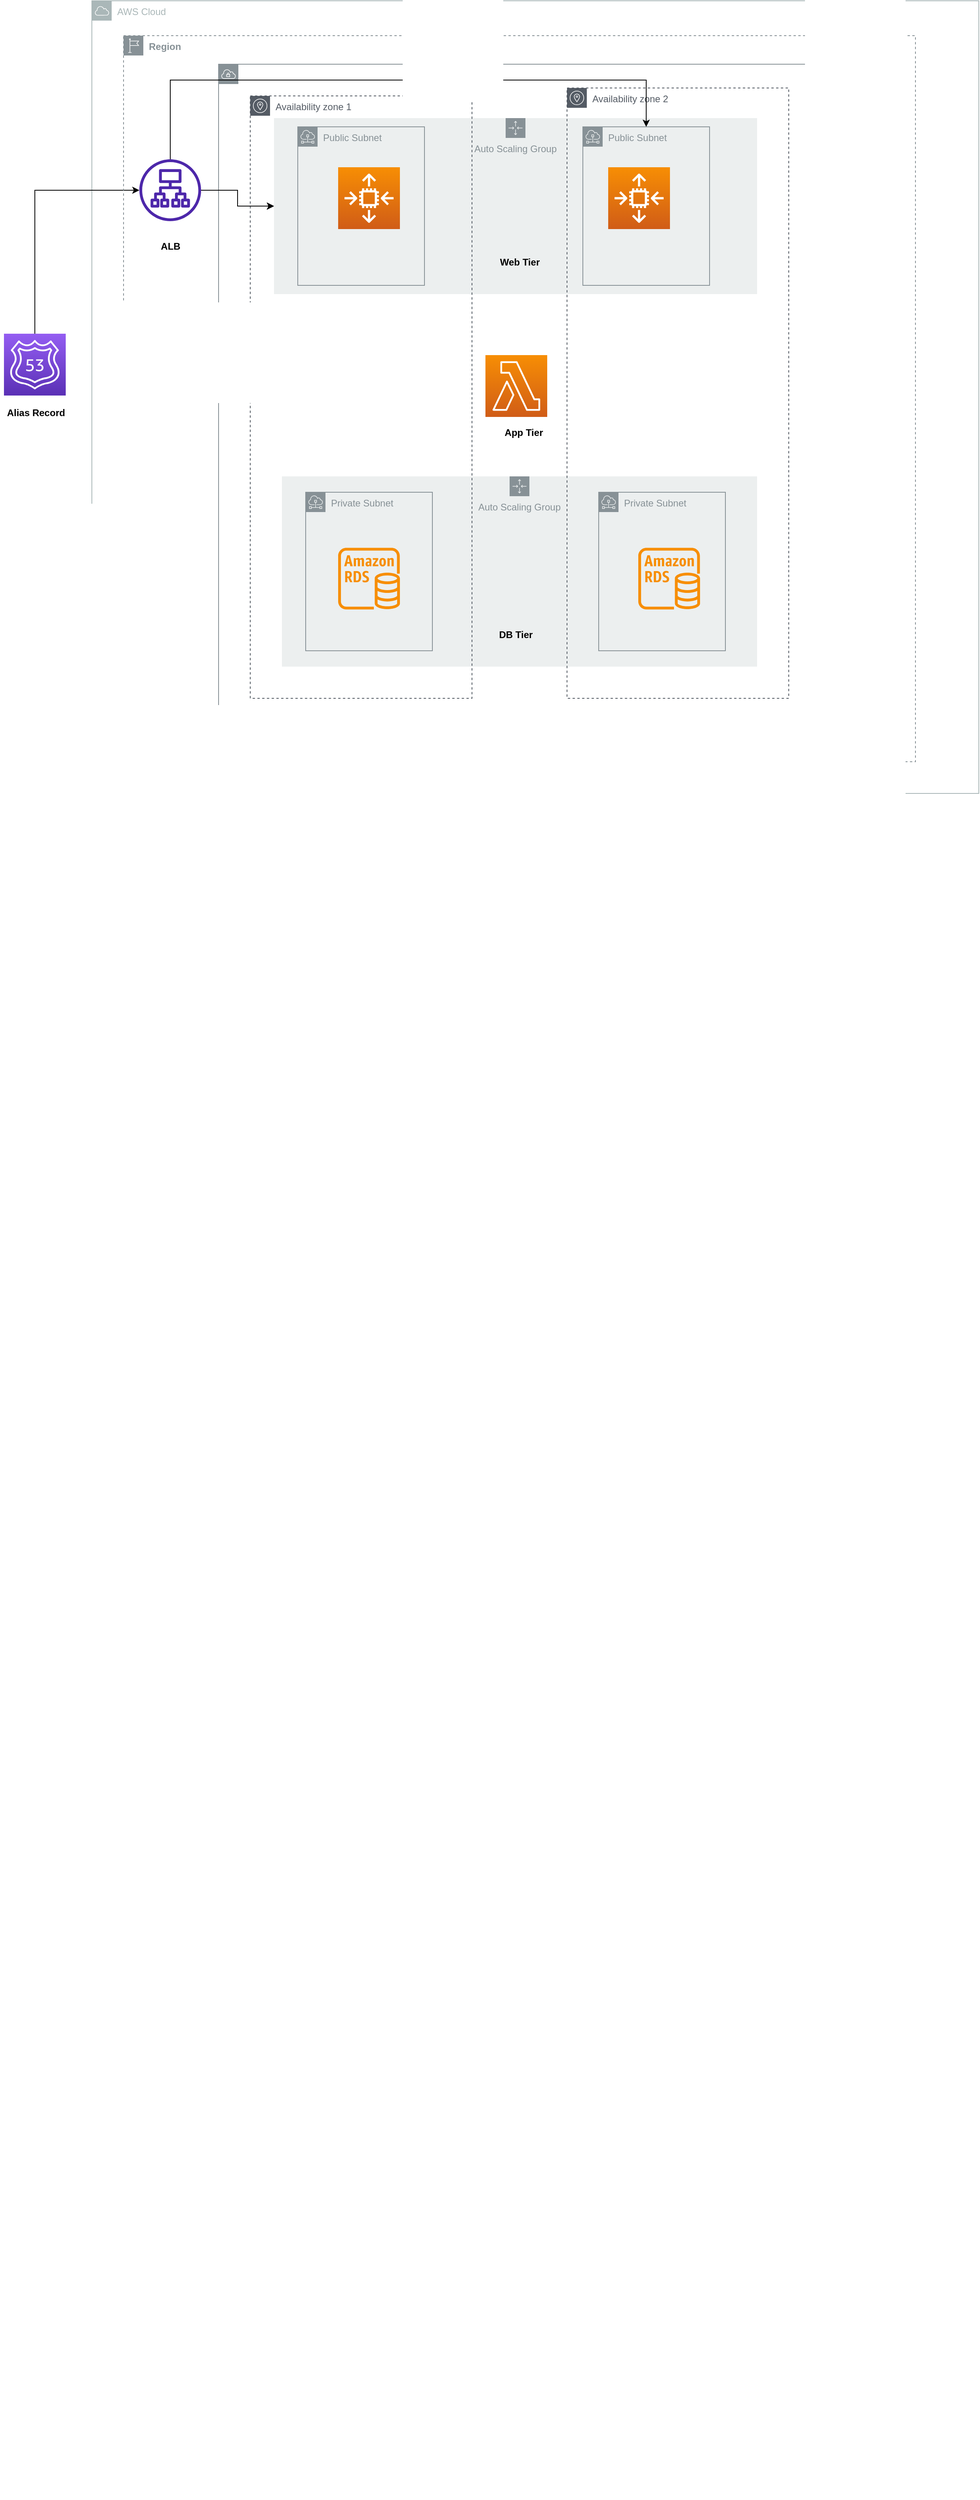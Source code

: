 <mxfile version="20.0.1" type="github">
  <diagram id="-GEG7NYa3MDwUE9U0rUo" name="Page-1">
    <mxGraphModel dx="1186" dy="520" grid="1" gridSize="10" guides="1" tooltips="1" connect="1" arrows="1" fold="1" page="1" pageScale="1" pageWidth="850" pageHeight="1100" math="0" shadow="0">
      <root>
        <mxCell id="0" />
        <mxCell id="1" parent="0" />
        <mxCell id="B6OoX21ZwnaRHiZaLL_V-9" value="AWS Cloud" style="sketch=0;outlineConnect=0;gradientColor=none;html=1;whiteSpace=wrap;fontSize=12;fontStyle=0;shape=mxgraph.aws4.group;grIcon=mxgraph.aws4.group_aws_cloud;strokeColor=#AAB7B8;fillColor=none;verticalAlign=top;align=left;spacingLeft=30;fontColor=#AAB7B8;dashed=0;" parent="1" vertex="1">
          <mxGeometry x="120" y="640" width="1120" height="1000" as="geometry" />
        </mxCell>
        <mxCell id="B6OoX21ZwnaRHiZaLL_V-53" value="" style="edgeStyle=orthogonalEdgeStyle;rounded=0;orthogonalLoop=1;jettySize=auto;html=1;" parent="1" source="B6OoX21ZwnaRHiZaLL_V-12" target="B6OoX21ZwnaRHiZaLL_V-52" edge="1">
          <mxGeometry relative="1" as="geometry">
            <Array as="points">
              <mxPoint x="48" y="879" />
            </Array>
          </mxGeometry>
        </mxCell>
        <mxCell id="B6OoX21ZwnaRHiZaLL_V-12" value="" style="sketch=0;points=[[0,0,0],[0.25,0,0],[0.5,0,0],[0.75,0,0],[1,0,0],[0,1,0],[0.25,1,0],[0.5,1,0],[0.75,1,0],[1,1,0],[0,0.25,0],[0,0.5,0],[0,0.75,0],[1,0.25,0],[1,0.5,0],[1,0.75,0]];outlineConnect=0;fontColor=#232F3E;gradientColor=#945DF2;gradientDirection=north;fillColor=#5A30B5;strokeColor=#ffffff;dashed=0;verticalLabelPosition=bottom;verticalAlign=top;align=center;html=1;fontSize=12;fontStyle=0;aspect=fixed;shape=mxgraph.aws4.resourceIcon;resIcon=mxgraph.aws4.route_53;" parent="1" vertex="1">
          <mxGeometry x="9" y="1060" width="78" height="78" as="geometry" />
        </mxCell>
        <mxCell id="B6OoX21ZwnaRHiZaLL_V-13" value="Alias Record" style="text;html=1;align=center;verticalAlign=middle;resizable=0;points=[];autosize=1;strokeColor=none;fillColor=none;fontStyle=1" parent="1" vertex="1">
          <mxGeometry x="4" y="1150" width="90" height="20" as="geometry" />
        </mxCell>
        <mxCell id="B6OoX21ZwnaRHiZaLL_V-30" value="Region" style="sketch=0;outlineConnect=0;gradientColor=none;html=1;whiteSpace=wrap;fontSize=12;fontStyle=1;shape=mxgraph.aws4.group;grIcon=mxgraph.aws4.group_region;strokeColor=#879196;fillColor=none;verticalAlign=top;align=left;spacingLeft=30;fontColor=#879196;dashed=1;shadow=0;" parent="1" vertex="1">
          <mxGeometry x="160" y="684" width="1000" height="916" as="geometry" />
        </mxCell>
        <mxCell id="B6OoX21ZwnaRHiZaLL_V-31" value="&lt;br&gt;&lt;br&gt;&lt;br&gt;&lt;br&gt;&lt;br&gt;&lt;br&gt;&lt;br&gt;&lt;br&gt;&lt;br&gt;&lt;br&gt;&lt;br&gt;&lt;br&gt;&lt;br&gt;&lt;br&gt;&lt;br&gt;&lt;br&gt;&lt;br&gt;&lt;br&gt;&lt;br&gt;&lt;br&gt;&lt;br&gt;&lt;br&gt;&lt;br&gt;&lt;br&gt;&lt;br&gt;&lt;br&gt;&lt;br&gt;&lt;br&gt;&lt;br&gt;&lt;br&gt;&lt;br&gt;&lt;br&gt;&lt;br&gt;&lt;br&gt;&lt;br&gt;&lt;br&gt;&lt;br&gt;&lt;br&gt;&lt;br&gt;&lt;br&gt;&lt;br&gt;&lt;br&gt;&lt;br&gt;&lt;br&gt;&lt;br&gt;&lt;br&gt;&lt;br&gt;&lt;br&gt;&lt;br&gt;&lt;br&gt;&lt;br&gt;&lt;br&gt;&lt;br&gt;&lt;br&gt;&lt;br&gt;&lt;br&gt;&lt;br&gt;&lt;br&gt;&lt;br&gt;&lt;br&gt;&lt;br&gt;&lt;br&gt;&lt;br&gt;&lt;br&gt;&lt;br&gt;&lt;br&gt;&lt;br&gt;&lt;br&gt;&lt;br&gt;&lt;br&gt;&lt;br&gt;&lt;br&gt;&lt;br&gt;&lt;br&gt;&lt;br&gt;&lt;br&gt;&lt;br&gt;&lt;br&gt;&lt;br&gt;&lt;br&gt;&lt;br&gt;&lt;br&gt;&lt;br&gt;&lt;br&gt;&lt;br&gt;&lt;br&gt;&lt;br&gt;&lt;br&gt;&lt;br&gt;&lt;br&gt;&lt;br&gt;&lt;br&gt;&lt;br&gt;&lt;br&gt;&lt;br&gt;&lt;br&gt;&lt;br&gt;&lt;br&gt;&lt;br&gt;&lt;br&gt;&lt;br&gt;&lt;br&gt;&lt;br&gt;&lt;br&gt;&lt;br&gt;&lt;br&gt;&lt;br&gt;&lt;br&gt;&lt;br&gt;&lt;br&gt;&lt;br&gt;&lt;br&gt;&lt;br&gt;&lt;br&gt;&lt;br&gt;&lt;br&gt;&lt;br&gt;&lt;br&gt;&lt;br&gt;&lt;br&gt;&lt;br&gt;&lt;br&gt;&lt;br&gt;&lt;br&gt;&lt;br&gt;&lt;br&gt;&lt;br&gt;&lt;br&gt;&lt;br&gt;&lt;br&gt;&lt;br&gt;&lt;br&gt;&lt;br&gt;&lt;br&gt;&lt;br&gt;&lt;br&gt;&lt;br&gt;&lt;br&gt;&lt;br&gt;&lt;br&gt;&lt;br&gt;&lt;br&gt;&lt;br&gt;&lt;br&gt;&lt;br&gt;&lt;br&gt;&lt;br&gt;&lt;br&gt;&lt;br&gt;&lt;br&gt;&lt;br&gt;&lt;br&gt;&lt;br&gt;&lt;br&gt;&lt;br&gt;&lt;br&gt;&lt;br&gt;&lt;br&gt;&lt;br&gt;&lt;br&gt;&lt;br&gt;&lt;br&gt;&lt;br&gt;&lt;br&gt;&lt;br&gt;&lt;br&gt;&lt;br&gt;&lt;br&gt;&lt;br&gt;&lt;br&gt;&lt;br&gt;&lt;br&gt;&lt;br&gt;&lt;br&gt;&lt;br&gt;&lt;br&gt;&lt;br&gt;&lt;br&gt;&lt;br&gt;&lt;br&gt;&lt;br&gt;&lt;br&gt;&lt;br&gt;&lt;br&gt;&lt;br&gt;&lt;br&gt;&lt;br&gt;&lt;br&gt;&lt;br&gt;&lt;br&gt;&lt;br&gt;&lt;br&gt;&lt;br&gt;&lt;br&gt;&lt;br&gt;&lt;br&gt;&lt;br&gt;&lt;br&gt;&lt;br&gt;&lt;br&gt;&lt;br&gt;&lt;br&gt;&lt;br&gt;&lt;br&gt;&lt;br&gt;&lt;br&gt;&lt;br&gt;&lt;br&gt;&lt;br&gt;&lt;br&gt;&lt;br&gt;&lt;br&gt;&lt;br&gt;" style="sketch=0;outlineConnect=0;gradientColor=none;html=1;whiteSpace=wrap;fontSize=12;fontStyle=0;shape=mxgraph.aws4.group;grIcon=mxgraph.aws4.group_vpc;strokeColor=#879196;fillColor=none;verticalAlign=top;align=left;spacingLeft=30;fontColor=#879196;dashed=0;shadow=0;" parent="1" vertex="1">
          <mxGeometry x="280" y="720" width="820" height="840" as="geometry" />
        </mxCell>
        <mxCell id="B6OoX21ZwnaRHiZaLL_V-38" value="Auto Scaling Group" style="sketch=0;outlineConnect=0;gradientColor=none;html=1;whiteSpace=wrap;fontSize=12;fontStyle=0;shape=mxgraph.aws4.groupCenter;grIcon=mxgraph.aws4.group_auto_scaling_group;grStroke=0;strokeColor=#879196;fillColor=#ECEFEF;verticalAlign=top;align=center;fontColor=#879196;dashed=0;spacingTop=25;shadow=0;" parent="1" vertex="1">
          <mxGeometry x="350" y="788" width="610" height="222" as="geometry" />
        </mxCell>
        <mxCell id="B6OoX21ZwnaRHiZaLL_V-34" value="Public Subnet" style="sketch=0;outlineConnect=0;gradientColor=none;html=1;whiteSpace=wrap;fontSize=12;fontStyle=0;shape=mxgraph.aws4.group;grIcon=mxgraph.aws4.group_subnet;strokeColor=#879196;fillColor=none;verticalAlign=top;align=left;spacingLeft=30;fontColor=#879196;dashed=0;shadow=0;" parent="1" vertex="1">
          <mxGeometry x="380" y="799" width="160" height="200" as="geometry" />
        </mxCell>
        <mxCell id="B6OoX21ZwnaRHiZaLL_V-41" value="Auto Scaling Group" style="sketch=0;outlineConnect=0;gradientColor=none;html=1;whiteSpace=wrap;fontSize=12;fontStyle=0;shape=mxgraph.aws4.groupCenter;grIcon=mxgraph.aws4.group_auto_scaling_group;grStroke=0;strokeColor=#879196;fillColor=#ECEFEF;verticalAlign=top;align=center;fontColor=#879196;dashed=0;spacingTop=25;shadow=0;" parent="1" vertex="1">
          <mxGeometry x="360" y="1240" width="600" height="240" as="geometry" />
        </mxCell>
        <mxCell id="B6OoX21ZwnaRHiZaLL_V-32" value="Availability zone 1" style="sketch=0;outlineConnect=0;gradientColor=none;html=1;whiteSpace=wrap;fontSize=12;fontStyle=0;shape=mxgraph.aws4.group;grIcon=mxgraph.aws4.group_availability_zone;strokeColor=#545B64;fillColor=none;verticalAlign=top;align=left;spacingLeft=30;fontColor=#545B64;dashed=1;shadow=0;" parent="1" vertex="1">
          <mxGeometry x="320" y="760" width="280" height="760" as="geometry" />
        </mxCell>
        <mxCell id="B6OoX21ZwnaRHiZaLL_V-35" value="Public Subnet" style="sketch=0;outlineConnect=0;gradientColor=none;html=1;whiteSpace=wrap;fontSize=12;fontStyle=0;shape=mxgraph.aws4.group;grIcon=mxgraph.aws4.group_subnet;strokeColor=#879196;fillColor=none;verticalAlign=top;align=left;spacingLeft=30;fontColor=#879196;dashed=0;shadow=0;" parent="1" vertex="1">
          <mxGeometry x="740" y="799" width="160" height="200" as="geometry" />
        </mxCell>
        <mxCell id="B6OoX21ZwnaRHiZaLL_V-36" value="Private Subnet" style="sketch=0;outlineConnect=0;gradientColor=none;html=1;whiteSpace=wrap;fontSize=12;fontStyle=0;shape=mxgraph.aws4.group;grIcon=mxgraph.aws4.group_subnet;strokeColor=#879196;fillColor=none;verticalAlign=top;align=left;spacingLeft=30;fontColor=#879196;dashed=0;shadow=0;" parent="1" vertex="1">
          <mxGeometry x="390" y="1260" width="160" height="200" as="geometry" />
        </mxCell>
        <mxCell id="B6OoX21ZwnaRHiZaLL_V-37" value="Private Subnet" style="sketch=0;outlineConnect=0;gradientColor=none;html=1;whiteSpace=wrap;fontSize=12;fontStyle=0;shape=mxgraph.aws4.group;grIcon=mxgraph.aws4.group_subnet;strokeColor=#879196;fillColor=none;verticalAlign=top;align=left;spacingLeft=30;fontColor=#879196;dashed=0;shadow=0;" parent="1" vertex="1">
          <mxGeometry x="760" y="1260" width="160" height="200" as="geometry" />
        </mxCell>
        <mxCell id="B6OoX21ZwnaRHiZaLL_V-39" value="Web Tier" style="text;html=1;resizable=0;autosize=1;align=center;verticalAlign=middle;points=[];fillColor=none;strokeColor=none;rounded=0;shadow=0;dashed=1;sketch=0;fontStyle=1" parent="1" vertex="1">
          <mxGeometry x="625" y="960" width="70" height="20" as="geometry" />
        </mxCell>
        <mxCell id="B6OoX21ZwnaRHiZaLL_V-43" value="" style="sketch=0;points=[[0,0,0],[0.25,0,0],[0.5,0,0],[0.75,0,0],[1,0,0],[0,1,0],[0.25,1,0],[0.5,1,0],[0.75,1,0],[1,1,0],[0,0.25,0],[0,0.5,0],[0,0.75,0],[1,0.25,0],[1,0.5,0],[1,0.75,0]];outlineConnect=0;fontColor=#232F3E;gradientColor=#F78E04;gradientDirection=north;fillColor=#D05C17;strokeColor=#ffffff;dashed=0;verticalLabelPosition=bottom;verticalAlign=top;align=center;html=1;fontSize=12;fontStyle=0;aspect=fixed;shape=mxgraph.aws4.resourceIcon;resIcon=mxgraph.aws4.lambda;shadow=0;" parent="1" vertex="1">
          <mxGeometry x="617" y="1087" width="78" height="78" as="geometry" />
        </mxCell>
        <mxCell id="B6OoX21ZwnaRHiZaLL_V-44" value="" style="sketch=0;outlineConnect=0;fontColor=#232F3E;gradientColor=none;fillColor=#F78E04;strokeColor=none;dashed=0;verticalLabelPosition=bottom;verticalAlign=top;align=center;html=1;fontSize=12;fontStyle=0;aspect=fixed;pointerEvents=1;shape=mxgraph.aws4.rds_instance;shadow=0;" parent="1" vertex="1">
          <mxGeometry x="431" y="1330" width="78" height="78" as="geometry" />
        </mxCell>
        <mxCell id="B6OoX21ZwnaRHiZaLL_V-46" value="" style="sketch=0;points=[[0,0,0],[0.25,0,0],[0.5,0,0],[0.75,0,0],[1,0,0],[0,1,0],[0.25,1,0],[0.5,1,0],[0.75,1,0],[1,1,0],[0,0.25,0],[0,0.5,0],[0,0.75,0],[1,0.25,0],[1,0.5,0],[1,0.75,0]];outlineConnect=0;fontColor=#232F3E;gradientColor=#F78E04;gradientDirection=north;fillColor=#D05C17;strokeColor=#ffffff;dashed=0;verticalLabelPosition=bottom;verticalAlign=top;align=center;html=1;fontSize=12;fontStyle=0;aspect=fixed;shape=mxgraph.aws4.resourceIcon;resIcon=mxgraph.aws4.auto_scaling2;shadow=0;" parent="1" vertex="1">
          <mxGeometry x="431" y="850" width="78" height="78" as="geometry" />
        </mxCell>
        <mxCell id="B6OoX21ZwnaRHiZaLL_V-47" value="" style="sketch=0;points=[[0,0,0],[0.25,0,0],[0.5,0,0],[0.75,0,0],[1,0,0],[0,1,0],[0.25,1,0],[0.5,1,0],[0.75,1,0],[1,1,0],[0,0.25,0],[0,0.5,0],[0,0.75,0],[1,0.25,0],[1,0.5,0],[1,0.75,0]];outlineConnect=0;fontColor=#232F3E;gradientColor=#F78E04;gradientDirection=north;fillColor=#D05C17;strokeColor=#ffffff;dashed=0;verticalLabelPosition=bottom;verticalAlign=top;align=center;html=1;fontSize=12;fontStyle=0;aspect=fixed;shape=mxgraph.aws4.resourceIcon;resIcon=mxgraph.aws4.auto_scaling2;shadow=0;" parent="1" vertex="1">
          <mxGeometry x="772" y="850" width="78" height="78" as="geometry" />
        </mxCell>
        <mxCell id="B6OoX21ZwnaRHiZaLL_V-48" value="" style="sketch=0;outlineConnect=0;fontColor=#232F3E;gradientColor=none;fillColor=#F78E04;strokeColor=none;dashed=0;verticalLabelPosition=bottom;verticalAlign=top;align=center;html=1;fontSize=12;fontStyle=0;aspect=fixed;pointerEvents=1;shape=mxgraph.aws4.rds_instance;shadow=0;" parent="1" vertex="1">
          <mxGeometry x="810" y="1330" width="78" height="78" as="geometry" />
        </mxCell>
        <mxCell id="B6OoX21ZwnaRHiZaLL_V-50" value="DB Tier" style="text;html=1;resizable=0;autosize=1;align=center;verticalAlign=middle;points=[];fillColor=none;strokeColor=none;rounded=0;shadow=0;dashed=1;sketch=0;fontStyle=1" parent="1" vertex="1">
          <mxGeometry x="625" y="1430" width="60" height="20" as="geometry" />
        </mxCell>
        <mxCell id="B6OoX21ZwnaRHiZaLL_V-51" value="&lt;p style=&quot;line-height: 0.9;&quot;&gt;App Tier&lt;/p&gt;" style="text;html=1;resizable=0;autosize=1;align=center;verticalAlign=middle;points=[];fillColor=none;strokeColor=none;rounded=0;shadow=0;dashed=1;sketch=0;fontStyle=1" parent="1" vertex="1">
          <mxGeometry x="635" y="1165" width="60" height="40" as="geometry" />
        </mxCell>
        <mxCell id="B6OoX21ZwnaRHiZaLL_V-54" value="" style="edgeStyle=orthogonalEdgeStyle;rounded=0;orthogonalLoop=1;jettySize=auto;html=1;" parent="1" source="B6OoX21ZwnaRHiZaLL_V-52" target="B6OoX21ZwnaRHiZaLL_V-38" edge="1">
          <mxGeometry relative="1" as="geometry" />
        </mxCell>
        <mxCell id="fDSZwFsicnBfdJ9t3ey4-1" value="Availability zone 2" style="sketch=0;outlineConnect=0;gradientColor=none;html=1;whiteSpace=wrap;fontSize=12;fontStyle=0;shape=mxgraph.aws4.group;grIcon=mxgraph.aws4.group_availability_zone;strokeColor=#545B64;fillColor=none;verticalAlign=top;align=left;spacingLeft=30;fontColor=#545B64;dashed=1;shadow=0;" vertex="1" parent="1">
          <mxGeometry x="720" y="750" width="280" height="770" as="geometry" />
        </mxCell>
        <mxCell id="B6OoX21ZwnaRHiZaLL_V-55" style="edgeStyle=orthogonalEdgeStyle;rounded=0;orthogonalLoop=1;jettySize=auto;html=1;" parent="1" source="B6OoX21ZwnaRHiZaLL_V-52" target="B6OoX21ZwnaRHiZaLL_V-38" edge="1">
          <mxGeometry relative="1" as="geometry" />
        </mxCell>
        <mxCell id="B6OoX21ZwnaRHiZaLL_V-56" style="edgeStyle=orthogonalEdgeStyle;rounded=0;orthogonalLoop=1;jettySize=auto;html=1;" parent="1" source="B6OoX21ZwnaRHiZaLL_V-52" target="B6OoX21ZwnaRHiZaLL_V-35" edge="1">
          <mxGeometry relative="1" as="geometry">
            <Array as="points">
              <mxPoint x="219" y="740" />
              <mxPoint x="820" y="740" />
            </Array>
          </mxGeometry>
        </mxCell>
        <mxCell id="B6OoX21ZwnaRHiZaLL_V-52" value="" style="sketch=0;outlineConnect=0;fontColor=#232F3E;gradientColor=none;fillColor=#4D27AA;strokeColor=none;dashed=0;verticalLabelPosition=bottom;verticalAlign=top;align=center;html=1;fontSize=12;fontStyle=0;aspect=fixed;pointerEvents=1;shape=mxgraph.aws4.application_load_balancer;shadow=0;" parent="1" vertex="1">
          <mxGeometry x="180" y="840" width="78" height="78" as="geometry" />
        </mxCell>
        <mxCell id="B6OoX21ZwnaRHiZaLL_V-57" value="ALB" style="text;html=1;resizable=0;autosize=1;align=center;verticalAlign=middle;points=[];fillColor=none;strokeColor=none;rounded=0;shadow=0;dashed=1;sketch=0;fontStyle=1" parent="1" vertex="1">
          <mxGeometry x="199" y="940" width="40" height="20" as="geometry" />
        </mxCell>
      </root>
    </mxGraphModel>
  </diagram>
</mxfile>
